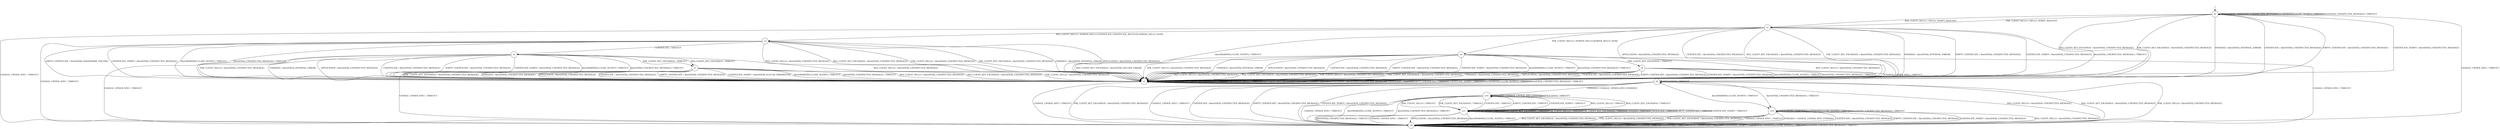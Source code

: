 digraph g {
__start0 [label="" shape="none"];

	s0 [shape="circle" label="s0"];
	s1 [shape="circle" label="s1"];
	s2 [shape="circle" label="s2"];
	s3 [shape="circle" label="s3"];
	s4 [shape="circle" label="s4"];
	s5 [shape="circle" label="s5"];
	s6 [shape="circle" label="s6"];
	s7 [shape="circle" label="s7"];
	s8 [shape="circle" label="s8"];
	s9 [shape="circle" label="s9"];
	s10 [shape="circle" label="s10"];
	s11 [shape="circle" label="s11"];
	s12 [shape="circle" label="s12"];
	s0 -> s1 [label="RSA_CLIENT_HELLO / HELLO_VERIFY_REQUEST"];
	s0 -> s2 [label="RSA_CLIENT_KEY_EXCHANGE / Alert(FATAL,UNEXPECTED_MESSAGE)"];
	s0 -> s1 [label="PSK_CLIENT_HELLO / HELLO_VERIFY_REQUEST"];
	s0 -> s2 [label="PSK_CLIENT_KEY_EXCHANGE / Alert(FATAL,UNEXPECTED_MESSAGE)"];
	s0 -> s4 [label="CHANGE_CIPHER_SPEC / TIMEOUT"];
	s0 -> s2 [label="FINISHED / Alert(FATAL,INTERNAL_ERROR)"];
	s0 -> s0 [label="APPLICATION / Alert(FATAL,UNEXPECTED_MESSAGE)"];
	s0 -> s2 [label="CERTIFICATE / Alert(FATAL,UNEXPECTED_MESSAGE)"];
	s0 -> s2 [label="EMPTY_CERTIFICATE / Alert(FATAL,UNEXPECTED_MESSAGE)"];
	s0 -> s2 [label="CERTIFICATE_VERIFY / Alert(FATAL,UNEXPECTED_MESSAGE)"];
	s0 -> s0 [label="Alert(WARNING,CLOSE_NOTIFY) / TIMEOUT"];
	s0 -> s0 [label="Alert(FATAL,UNEXPECTED_MESSAGE) / TIMEOUT"];
	s1 -> s3 [label="RSA_CLIENT_HELLO / SERVER_HELLO,CERTIFICATE,CERTIFICATE_REQUEST,SERVER_HELLO_DONE"];
	s1 -> s2 [label="RSA_CLIENT_KEY_EXCHANGE / Alert(FATAL,UNEXPECTED_MESSAGE)"];
	s1 -> s6 [label="PSK_CLIENT_HELLO / SERVER_HELLO,SERVER_HELLO_DONE"];
	s1 -> s2 [label="PSK_CLIENT_KEY_EXCHANGE / Alert(FATAL,UNEXPECTED_MESSAGE)"];
	s1 -> s4 [label="CHANGE_CIPHER_SPEC / TIMEOUT"];
	s1 -> s2 [label="FINISHED / Alert(FATAL,INTERNAL_ERROR)"];
	s1 -> s2 [label="APPLICATION / Alert(FATAL,UNEXPECTED_MESSAGE)"];
	s1 -> s2 [label="CERTIFICATE / Alert(FATAL,UNEXPECTED_MESSAGE)"];
	s1 -> s2 [label="EMPTY_CERTIFICATE / Alert(FATAL,UNEXPECTED_MESSAGE)"];
	s1 -> s2 [label="CERTIFICATE_VERIFY / Alert(FATAL,UNEXPECTED_MESSAGE)"];
	s1 -> s2 [label="Alert(WARNING,CLOSE_NOTIFY) / TIMEOUT"];
	s1 -> s2 [label="Alert(FATAL,UNEXPECTED_MESSAGE) / TIMEOUT"];
	s2 -> s2 [label="RSA_CLIENT_HELLO / TIMEOUT"];
	s2 -> s2 [label="RSA_CLIENT_KEY_EXCHANGE / TIMEOUT"];
	s2 -> s2 [label="PSK_CLIENT_HELLO / TIMEOUT"];
	s2 -> s2 [label="PSK_CLIENT_KEY_EXCHANGE / TIMEOUT"];
	s2 -> s4 [label="CHANGE_CIPHER_SPEC / TIMEOUT"];
	s2 -> s2 [label="FINISHED / TIMEOUT"];
	s2 -> s2 [label="APPLICATION / Alert(FATAL,UNEXPECTED_MESSAGE)"];
	s2 -> s2 [label="CERTIFICATE / TIMEOUT"];
	s2 -> s2 [label="EMPTY_CERTIFICATE / TIMEOUT"];
	s2 -> s2 [label="CERTIFICATE_VERIFY / TIMEOUT"];
	s2 -> s2 [label="Alert(WARNING,CLOSE_NOTIFY) / TIMEOUT"];
	s2 -> s2 [label="Alert(FATAL,UNEXPECTED_MESSAGE) / TIMEOUT"];
	s3 -> s2 [label="RSA_CLIENT_HELLO / Alert(FATAL,UNEXPECTED_MESSAGE)"];
	s3 -> s2 [label="RSA_CLIENT_KEY_EXCHANGE / Alert(FATAL,UNEXPECTED_MESSAGE)"];
	s3 -> s2 [label="PSK_CLIENT_HELLO / Alert(FATAL,UNEXPECTED_MESSAGE)"];
	s3 -> s2 [label="PSK_CLIENT_KEY_EXCHANGE / Alert(FATAL,UNEXPECTED_MESSAGE)"];
	s3 -> s4 [label="CHANGE_CIPHER_SPEC / TIMEOUT"];
	s3 -> s2 [label="FINISHED / Alert(FATAL,INTERNAL_ERROR)"];
	s3 -> s2 [label="APPLICATION / Alert(FATAL,UNEXPECTED_MESSAGE)"];
	s3 -> s5 [label="CERTIFICATE / TIMEOUT"];
	s3 -> s2 [label="EMPTY_CERTIFICATE / Alert(FATAL,HANDSHAKE_FAILURE)"];
	s3 -> s2 [label="CERTIFICATE_VERIFY / Alert(FATAL,UNEXPECTED_MESSAGE)"];
	s3 -> s2 [label="Alert(WARNING,CLOSE_NOTIFY) / TIMEOUT"];
	s3 -> s2 [label="Alert(FATAL,UNEXPECTED_MESSAGE) / TIMEOUT"];
	s4 -> s4 [label="RSA_CLIENT_HELLO / TIMEOUT"];
	s4 -> s4 [label="RSA_CLIENT_KEY_EXCHANGE / TIMEOUT"];
	s4 -> s4 [label="PSK_CLIENT_HELLO / TIMEOUT"];
	s4 -> s4 [label="PSK_CLIENT_KEY_EXCHANGE / TIMEOUT"];
	s4 -> s4 [label="CHANGE_CIPHER_SPEC / TIMEOUT"];
	s4 -> s4 [label="FINISHED / TIMEOUT"];
	s4 -> s4 [label="APPLICATION / TIMEOUT"];
	s4 -> s4 [label="CERTIFICATE / TIMEOUT"];
	s4 -> s4 [label="EMPTY_CERTIFICATE / TIMEOUT"];
	s4 -> s4 [label="CERTIFICATE_VERIFY / TIMEOUT"];
	s4 -> s4 [label="Alert(WARNING,CLOSE_NOTIFY) / TIMEOUT"];
	s4 -> s4 [label="Alert(FATAL,UNEXPECTED_MESSAGE) / TIMEOUT"];
	s5 -> s2 [label="RSA_CLIENT_HELLO / Alert(FATAL,UNEXPECTED_MESSAGE)"];
	s5 -> s7 [label="RSA_CLIENT_KEY_EXCHANGE / TIMEOUT"];
	s5 -> s2 [label="PSK_CLIENT_HELLO / Alert(FATAL,UNEXPECTED_MESSAGE)"];
	s5 -> s7 [label="PSK_CLIENT_KEY_EXCHANGE / TIMEOUT"];
	s5 -> s4 [label="CHANGE_CIPHER_SPEC / TIMEOUT"];
	s5 -> s2 [label="FINISHED / Alert(FATAL,INTERNAL_ERROR)"];
	s5 -> s2 [label="APPLICATION / Alert(FATAL,UNEXPECTED_MESSAGE)"];
	s5 -> s2 [label="CERTIFICATE / Alert(FATAL,UNEXPECTED_MESSAGE)"];
	s5 -> s2 [label="EMPTY_CERTIFICATE / Alert(FATAL,UNEXPECTED_MESSAGE)"];
	s5 -> s2 [label="CERTIFICATE_VERIFY / Alert(FATAL,UNEXPECTED_MESSAGE)"];
	s5 -> s2 [label="Alert(WARNING,CLOSE_NOTIFY) / TIMEOUT"];
	s5 -> s2 [label="Alert(FATAL,UNEXPECTED_MESSAGE) / TIMEOUT"];
	s6 -> s2 [label="RSA_CLIENT_HELLO / Alert(FATAL,UNEXPECTED_MESSAGE)"];
	s6 -> s2 [label="RSA_CLIENT_KEY_EXCHANGE / Alert(FATAL,DECODE_ERROR)"];
	s6 -> s2 [label="PSK_CLIENT_HELLO / Alert(FATAL,UNEXPECTED_MESSAGE)"];
	s6 -> s8 [label="PSK_CLIENT_KEY_EXCHANGE / TIMEOUT"];
	s6 -> s4 [label="CHANGE_CIPHER_SPEC / TIMEOUT"];
	s6 -> s2 [label="FINISHED / Alert(FATAL,INTERNAL_ERROR)"];
	s6 -> s2 [label="APPLICATION / Alert(FATAL,UNEXPECTED_MESSAGE)"];
	s6 -> s2 [label="CERTIFICATE / Alert(FATAL,UNEXPECTED_MESSAGE)"];
	s6 -> s2 [label="EMPTY_CERTIFICATE / Alert(FATAL,UNEXPECTED_MESSAGE)"];
	s6 -> s2 [label="CERTIFICATE_VERIFY / Alert(FATAL,UNEXPECTED_MESSAGE)"];
	s6 -> s2 [label="Alert(WARNING,CLOSE_NOTIFY) / TIMEOUT"];
	s6 -> s2 [label="Alert(FATAL,UNEXPECTED_MESSAGE) / TIMEOUT"];
	s7 -> s2 [label="RSA_CLIENT_HELLO / Alert(FATAL,UNEXPECTED_MESSAGE)"];
	s7 -> s2 [label="RSA_CLIENT_KEY_EXCHANGE / Alert(FATAL,UNEXPECTED_MESSAGE)"];
	s7 -> s2 [label="PSK_CLIENT_HELLO / Alert(FATAL,UNEXPECTED_MESSAGE)"];
	s7 -> s2 [label="PSK_CLIENT_KEY_EXCHANGE / Alert(FATAL,UNEXPECTED_MESSAGE)"];
	s7 -> s4 [label="CHANGE_CIPHER_SPEC / TIMEOUT"];
	s7 -> s2 [label="FINISHED / Alert(FATAL,UNEXPECTED_MESSAGE)"];
	s7 -> s2 [label="APPLICATION / Alert(FATAL,UNEXPECTED_MESSAGE)"];
	s7 -> s2 [label="CERTIFICATE / Alert(FATAL,UNEXPECTED_MESSAGE)"];
	s7 -> s2 [label="EMPTY_CERTIFICATE / Alert(FATAL,UNEXPECTED_MESSAGE)"];
	s7 -> s2 [label="CERTIFICATE_VERIFY / Alert(FATAL,ILLEGAL_PARAMETER)"];
	s7 -> s2 [label="Alert(WARNING,CLOSE_NOTIFY) / TIMEOUT"];
	s7 -> s2 [label="Alert(FATAL,UNEXPECTED_MESSAGE) / TIMEOUT"];
	s8 -> s2 [label="RSA_CLIENT_HELLO / Alert(FATAL,UNEXPECTED_MESSAGE)"];
	s8 -> s2 [label="RSA_CLIENT_KEY_EXCHANGE / Alert(FATAL,UNEXPECTED_MESSAGE)"];
	s8 -> s2 [label="PSK_CLIENT_HELLO / Alert(FATAL,UNEXPECTED_MESSAGE)"];
	s8 -> s2 [label="PSK_CLIENT_KEY_EXCHANGE / Alert(FATAL,UNEXPECTED_MESSAGE)"];
	s8 -> s9 [label="CHANGE_CIPHER_SPEC / TIMEOUT"];
	s8 -> s2 [label="FINISHED / Alert(FATAL,UNEXPECTED_MESSAGE)"];
	s8 -> s2 [label="APPLICATION / Alert(FATAL,UNEXPECTED_MESSAGE)"];
	s8 -> s2 [label="CERTIFICATE / Alert(FATAL,UNEXPECTED_MESSAGE)"];
	s8 -> s2 [label="EMPTY_CERTIFICATE / Alert(FATAL,UNEXPECTED_MESSAGE)"];
	s8 -> s2 [label="CERTIFICATE_VERIFY / Alert(FATAL,UNEXPECTED_MESSAGE)"];
	s8 -> s2 [label="Alert(WARNING,CLOSE_NOTIFY) / TIMEOUT"];
	s8 -> s2 [label="Alert(FATAL,UNEXPECTED_MESSAGE) / TIMEOUT"];
	s9 -> s4 [label="RSA_CLIENT_HELLO / Alert(FATAL,UNEXPECTED_MESSAGE)"];
	s9 -> s4 [label="RSA_CLIENT_KEY_EXCHANGE / Alert(FATAL,UNEXPECTED_MESSAGE)"];
	s9 -> s4 [label="PSK_CLIENT_HELLO / Alert(FATAL,UNEXPECTED_MESSAGE)"];
	s9 -> s4 [label="PSK_CLIENT_KEY_EXCHANGE / Alert(FATAL,UNEXPECTED_MESSAGE)"];
	s9 -> s4 [label="CHANGE_CIPHER_SPEC / TIMEOUT"];
	s9 -> s10 [label="FINISHED / CHANGE_CIPHER_SPEC,FINISHED"];
	s9 -> s9 [label="APPLICATION / TIMEOUT"];
	s9 -> s4 [label="CERTIFICATE / Alert(FATAL,UNEXPECTED_MESSAGE)"];
	s9 -> s4 [label="EMPTY_CERTIFICATE / Alert(FATAL,UNEXPECTED_MESSAGE)"];
	s9 -> s4 [label="CERTIFICATE_VERIFY / Alert(FATAL,UNEXPECTED_MESSAGE)"];
	s9 -> s12 [label="Alert(WARNING,CLOSE_NOTIFY) / TIMEOUT"];
	s9 -> s12 [label="Alert(FATAL,UNEXPECTED_MESSAGE) / TIMEOUT"];
	s10 -> s11 [label="RSA_CLIENT_HELLO / TIMEOUT"];
	s10 -> s11 [label="RSA_CLIENT_KEY_EXCHANGE / TIMEOUT"];
	s10 -> s11 [label="PSK_CLIENT_HELLO / TIMEOUT"];
	s10 -> s11 [label="PSK_CLIENT_KEY_EXCHANGE / TIMEOUT"];
	s10 -> s4 [label="CHANGE_CIPHER_SPEC / TIMEOUT"];
	s10 -> s10 [label="FINISHED / CHANGE_CIPHER_SPEC,FINISHED"];
	s10 -> s10 [label="APPLICATION / TIMEOUT"];
	s10 -> s11 [label="CERTIFICATE / TIMEOUT"];
	s10 -> s11 [label="EMPTY_CERTIFICATE / TIMEOUT"];
	s10 -> s11 [label="CERTIFICATE_VERIFY / TIMEOUT"];
	s10 -> s4 [label="Alert(WARNING,CLOSE_NOTIFY) / TIMEOUT"];
	s10 -> s4 [label="Alert(FATAL,UNEXPECTED_MESSAGE) / TIMEOUT"];
	s11 -> s11 [label="RSA_CLIENT_HELLO / TIMEOUT"];
	s11 -> s11 [label="RSA_CLIENT_KEY_EXCHANGE / TIMEOUT"];
	s11 -> s11 [label="PSK_CLIENT_HELLO / TIMEOUT"];
	s11 -> s11 [label="PSK_CLIENT_KEY_EXCHANGE / TIMEOUT"];
	s11 -> s4 [label="CHANGE_CIPHER_SPEC / TIMEOUT"];
	s11 -> s11 [label="FINISHED / TIMEOUT"];
	s11 -> s4 [label="APPLICATION / Alert(FATAL,UNEXPECTED_MESSAGE)"];
	s11 -> s11 [label="CERTIFICATE / TIMEOUT"];
	s11 -> s11 [label="EMPTY_CERTIFICATE / TIMEOUT"];
	s11 -> s11 [label="CERTIFICATE_VERIFY / TIMEOUT"];
	s11 -> s4 [label="Alert(WARNING,CLOSE_NOTIFY) / TIMEOUT"];
	s11 -> s4 [label="Alert(FATAL,UNEXPECTED_MESSAGE) / TIMEOUT"];
	s12 -> s4 [label="RSA_CLIENT_HELLO / Alert(FATAL,UNEXPECTED_MESSAGE)"];
	s12 -> s4 [label="RSA_CLIENT_KEY_EXCHANGE / Alert(FATAL,UNEXPECTED_MESSAGE)"];
	s12 -> s4 [label="PSK_CLIENT_HELLO / Alert(FATAL,UNEXPECTED_MESSAGE)"];
	s12 -> s4 [label="PSK_CLIENT_KEY_EXCHANGE / Alert(FATAL,UNEXPECTED_MESSAGE)"];
	s12 -> s4 [label="CHANGE_CIPHER_SPEC / TIMEOUT"];
	s12 -> s4 [label="FINISHED / CHANGE_CIPHER_SPEC,FINISHED"];
	s12 -> s12 [label="APPLICATION / TIMEOUT"];
	s12 -> s4 [label="CERTIFICATE / Alert(FATAL,UNEXPECTED_MESSAGE)"];
	s12 -> s4 [label="EMPTY_CERTIFICATE / Alert(FATAL,UNEXPECTED_MESSAGE)"];
	s12 -> s4 [label="CERTIFICATE_VERIFY / Alert(FATAL,UNEXPECTED_MESSAGE)"];
	s12 -> s12 [label="Alert(WARNING,CLOSE_NOTIFY) / TIMEOUT"];
	s12 -> s12 [label="Alert(FATAL,UNEXPECTED_MESSAGE) / TIMEOUT"];

__start0 -> s0;
}
